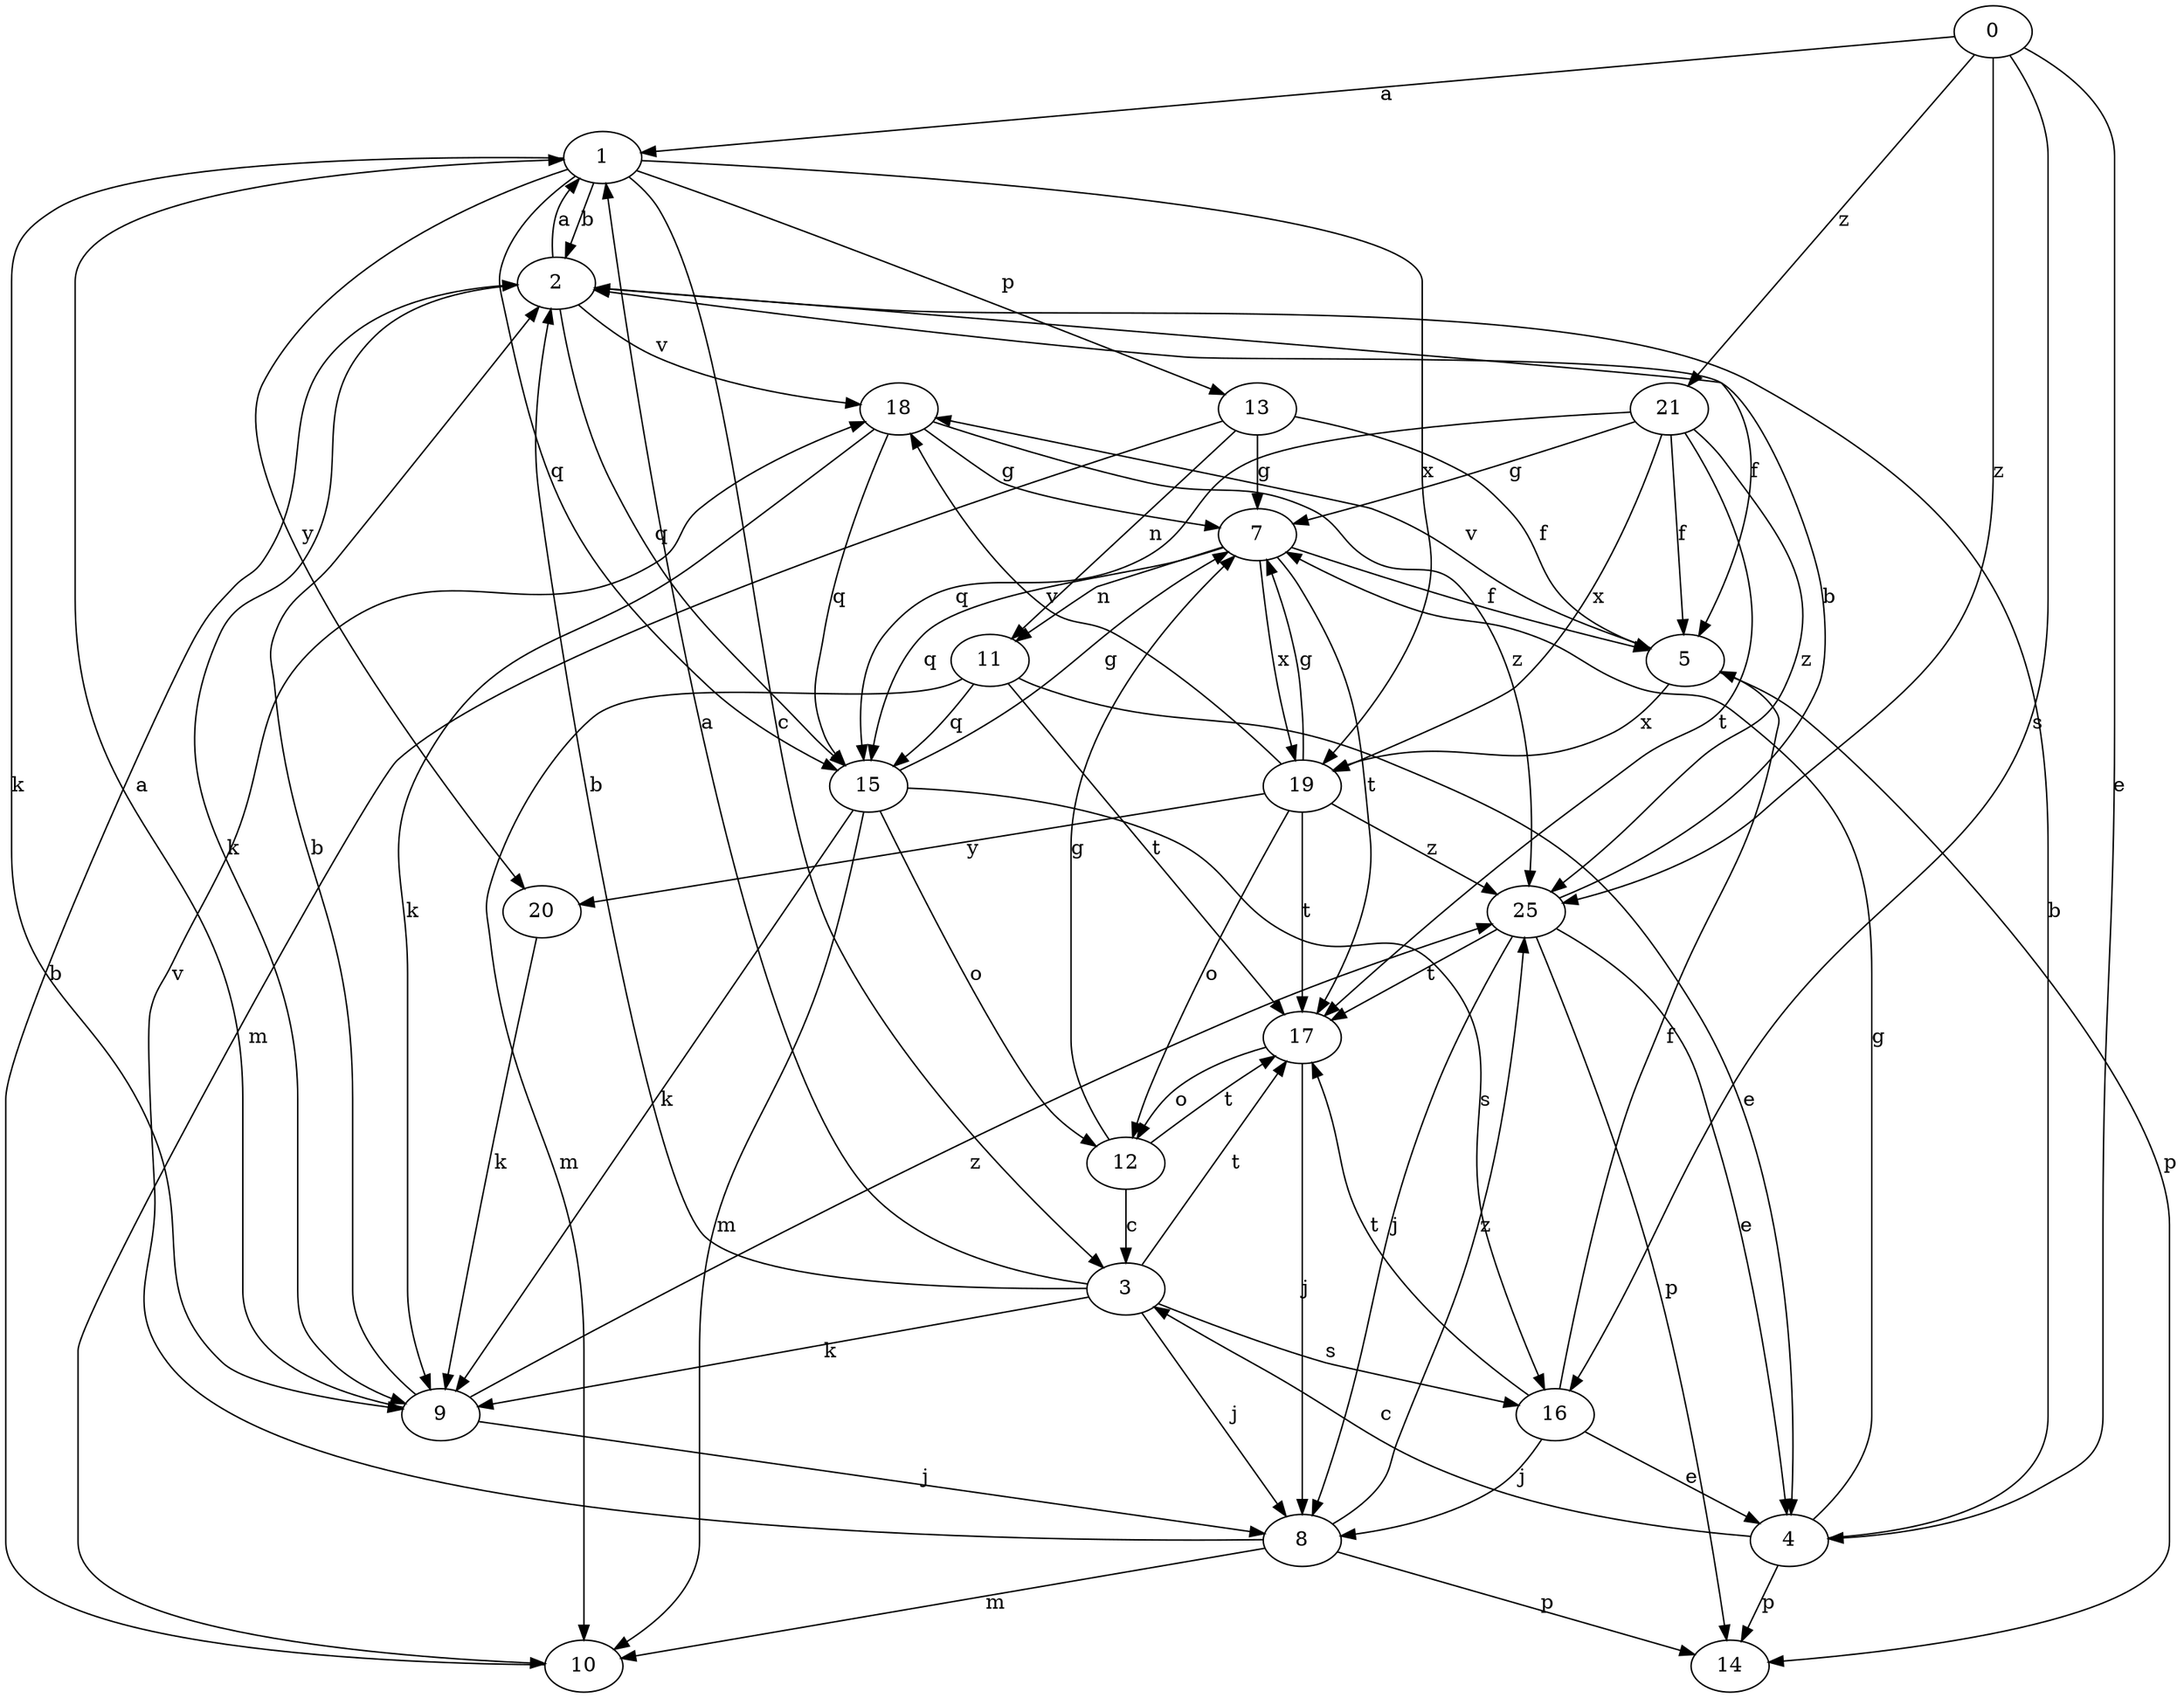 strict digraph  {
1;
2;
3;
4;
5;
7;
8;
9;
0;
10;
11;
12;
13;
14;
15;
16;
17;
18;
19;
20;
21;
25;
1 -> 2  [label=b];
1 -> 3  [label=c];
1 -> 9  [label=k];
1 -> 13  [label=p];
1 -> 15  [label=q];
1 -> 19  [label=x];
1 -> 20  [label=y];
2 -> 1  [label=a];
2 -> 5  [label=f];
2 -> 9  [label=k];
2 -> 15  [label=q];
2 -> 18  [label=v];
3 -> 1  [label=a];
3 -> 2  [label=b];
3 -> 8  [label=j];
3 -> 9  [label=k];
3 -> 16  [label=s];
3 -> 17  [label=t];
4 -> 2  [label=b];
4 -> 3  [label=c];
4 -> 7  [label=g];
4 -> 14  [label=p];
5 -> 14  [label=p];
5 -> 18  [label=v];
5 -> 19  [label=x];
7 -> 5  [label=f];
7 -> 11  [label=n];
7 -> 15  [label=q];
7 -> 17  [label=t];
7 -> 19  [label=x];
8 -> 10  [label=m];
8 -> 14  [label=p];
8 -> 18  [label=v];
8 -> 25  [label=z];
9 -> 1  [label=a];
9 -> 2  [label=b];
9 -> 8  [label=j];
9 -> 25  [label=z];
0 -> 1  [label=a];
0 -> 4  [label=e];
0 -> 16  [label=s];
0 -> 21  [label=z];
0 -> 25  [label=z];
10 -> 2  [label=b];
11 -> 4  [label=e];
11 -> 10  [label=m];
11 -> 15  [label=q];
11 -> 17  [label=t];
12 -> 3  [label=c];
12 -> 7  [label=g];
12 -> 17  [label=t];
13 -> 5  [label=f];
13 -> 7  [label=g];
13 -> 10  [label=m];
13 -> 11  [label=n];
15 -> 7  [label=g];
15 -> 9  [label=k];
15 -> 10  [label=m];
15 -> 12  [label=o];
15 -> 16  [label=s];
16 -> 4  [label=e];
16 -> 5  [label=f];
16 -> 8  [label=j];
16 -> 17  [label=t];
17 -> 8  [label=j];
17 -> 12  [label=o];
18 -> 7  [label=g];
18 -> 9  [label=k];
18 -> 15  [label=q];
18 -> 25  [label=z];
19 -> 7  [label=g];
19 -> 12  [label=o];
19 -> 17  [label=t];
19 -> 18  [label=v];
19 -> 20  [label=y];
19 -> 25  [label=z];
20 -> 9  [label=k];
21 -> 5  [label=f];
21 -> 7  [label=g];
21 -> 15  [label=q];
21 -> 17  [label=t];
21 -> 19  [label=x];
21 -> 25  [label=z];
25 -> 2  [label=b];
25 -> 4  [label=e];
25 -> 8  [label=j];
25 -> 14  [label=p];
25 -> 17  [label=t];
}
